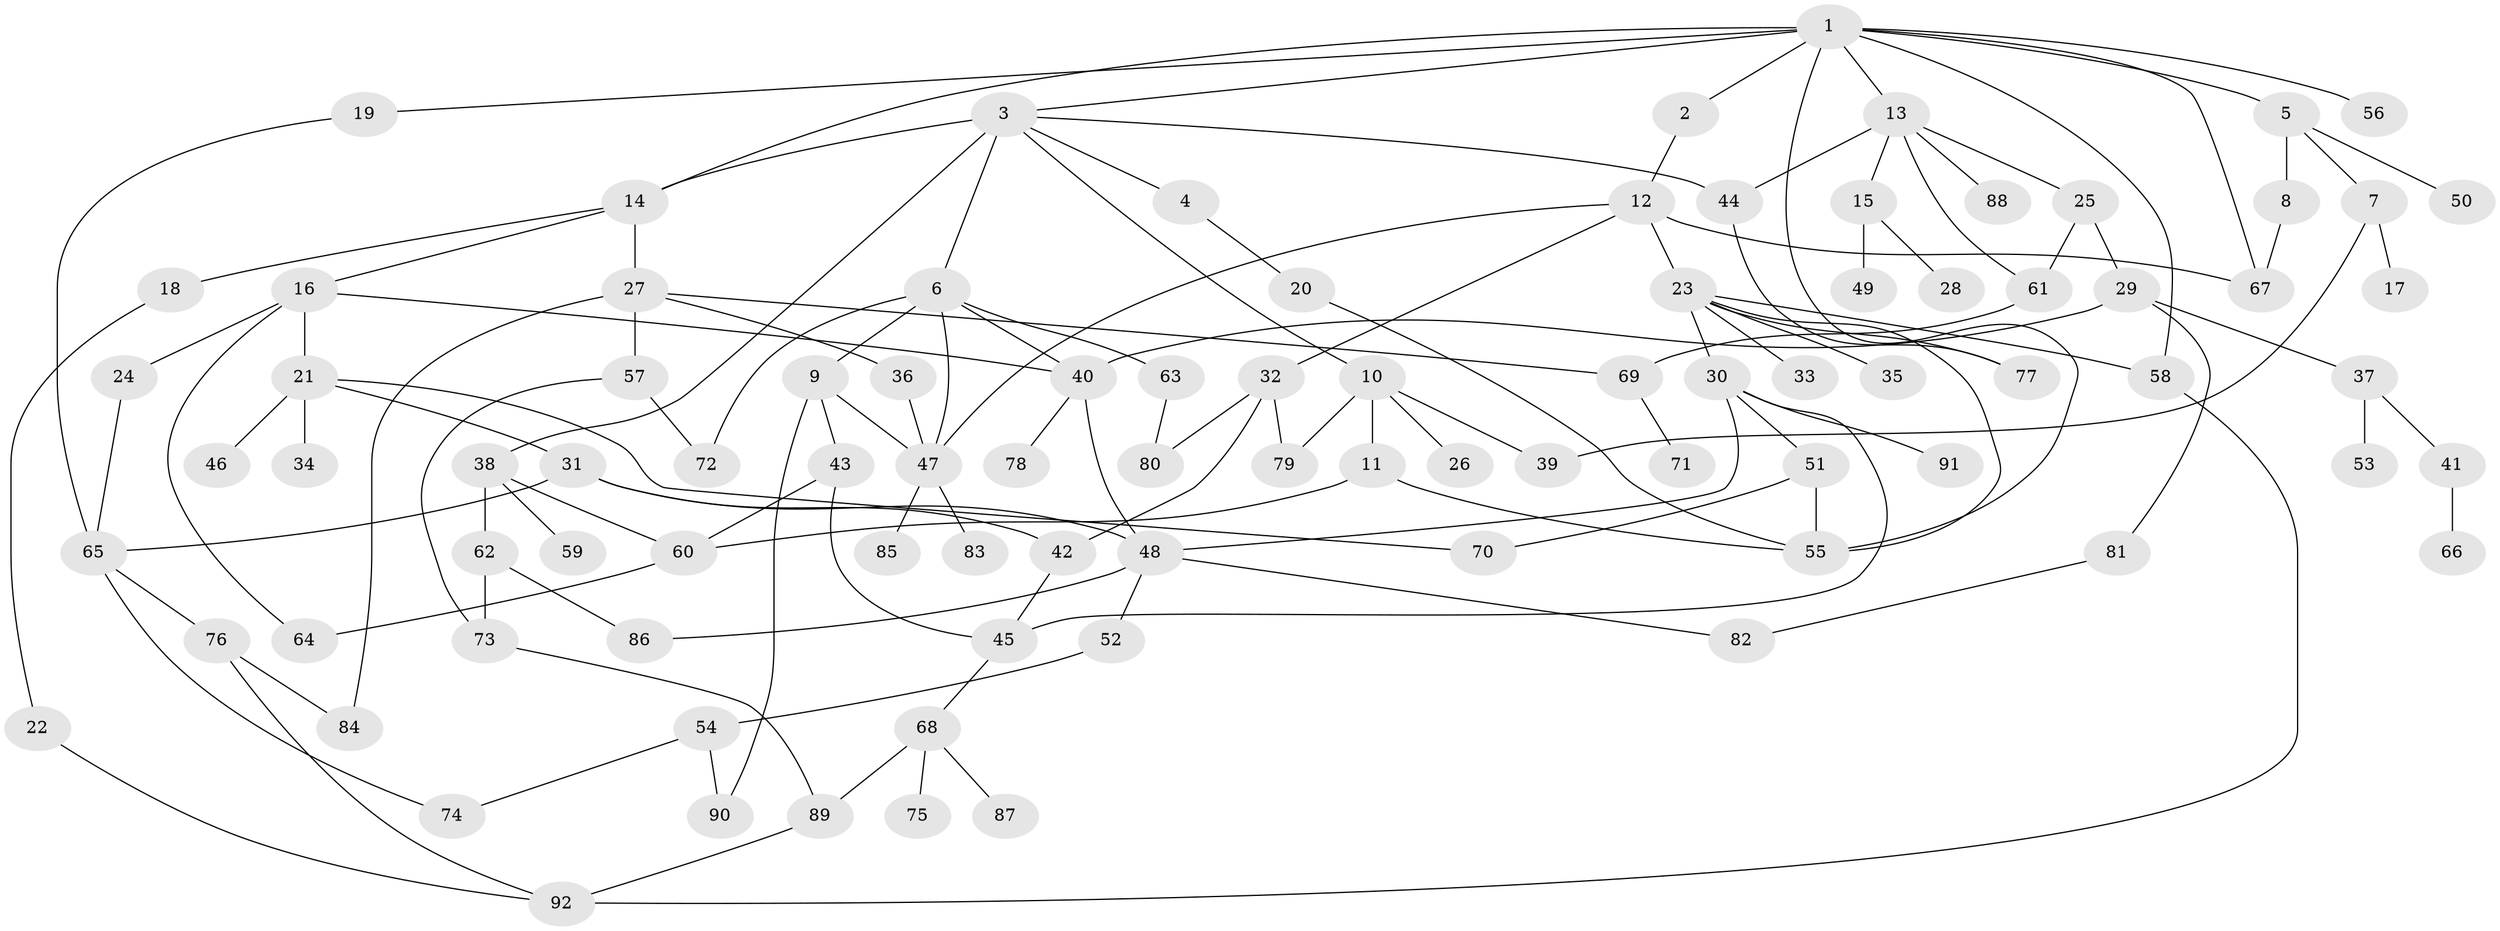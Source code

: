 // coarse degree distribution, {12: 0.017543859649122806, 2: 0.19298245614035087, 8: 0.017543859649122806, 3: 0.19298245614035087, 9: 0.017543859649122806, 4: 0.12280701754385964, 5: 0.14035087719298245, 6: 0.05263157894736842, 1: 0.22807017543859648, 7: 0.017543859649122806}
// Generated by graph-tools (version 1.1) at 2025/51/02/27/25 19:51:41]
// undirected, 92 vertices, 133 edges
graph export_dot {
graph [start="1"]
  node [color=gray90,style=filled];
  1;
  2;
  3;
  4;
  5;
  6;
  7;
  8;
  9;
  10;
  11;
  12;
  13;
  14;
  15;
  16;
  17;
  18;
  19;
  20;
  21;
  22;
  23;
  24;
  25;
  26;
  27;
  28;
  29;
  30;
  31;
  32;
  33;
  34;
  35;
  36;
  37;
  38;
  39;
  40;
  41;
  42;
  43;
  44;
  45;
  46;
  47;
  48;
  49;
  50;
  51;
  52;
  53;
  54;
  55;
  56;
  57;
  58;
  59;
  60;
  61;
  62;
  63;
  64;
  65;
  66;
  67;
  68;
  69;
  70;
  71;
  72;
  73;
  74;
  75;
  76;
  77;
  78;
  79;
  80;
  81;
  82;
  83;
  84;
  85;
  86;
  87;
  88;
  89;
  90;
  91;
  92;
  1 -- 2;
  1 -- 3;
  1 -- 5;
  1 -- 13;
  1 -- 14;
  1 -- 19;
  1 -- 56;
  1 -- 58;
  1 -- 55;
  1 -- 67;
  2 -- 12;
  3 -- 4;
  3 -- 6;
  3 -- 10;
  3 -- 38;
  3 -- 44;
  3 -- 14;
  4 -- 20;
  5 -- 7;
  5 -- 8;
  5 -- 50;
  6 -- 9;
  6 -- 63;
  6 -- 72;
  6 -- 40;
  6 -- 47;
  7 -- 17;
  7 -- 39;
  8 -- 67;
  9 -- 43;
  9 -- 90;
  9 -- 47;
  10 -- 11;
  10 -- 26;
  10 -- 39;
  10 -- 79;
  11 -- 55;
  11 -- 60;
  12 -- 23;
  12 -- 32;
  12 -- 67;
  12 -- 47;
  13 -- 15;
  13 -- 25;
  13 -- 61;
  13 -- 88;
  13 -- 44;
  14 -- 16;
  14 -- 18;
  14 -- 27;
  15 -- 28;
  15 -- 49;
  16 -- 21;
  16 -- 24;
  16 -- 64;
  16 -- 40;
  18 -- 22;
  19 -- 65;
  20 -- 55;
  21 -- 31;
  21 -- 34;
  21 -- 46;
  21 -- 70;
  22 -- 92;
  23 -- 30;
  23 -- 33;
  23 -- 35;
  23 -- 77;
  23 -- 55;
  23 -- 58;
  24 -- 65;
  25 -- 29;
  25 -- 61;
  27 -- 36;
  27 -- 57;
  27 -- 69;
  27 -- 84;
  29 -- 37;
  29 -- 40;
  29 -- 81;
  30 -- 51;
  30 -- 91;
  30 -- 45;
  30 -- 48;
  31 -- 48;
  31 -- 65;
  31 -- 42;
  32 -- 42;
  32 -- 79;
  32 -- 80;
  36 -- 47;
  37 -- 41;
  37 -- 53;
  38 -- 59;
  38 -- 62;
  38 -- 60;
  40 -- 78;
  40 -- 48;
  41 -- 66;
  42 -- 45;
  43 -- 60;
  43 -- 45;
  44 -- 77;
  45 -- 68;
  47 -- 83;
  47 -- 85;
  48 -- 52;
  48 -- 82;
  48 -- 86;
  51 -- 55;
  51 -- 70;
  52 -- 54;
  54 -- 90;
  54 -- 74;
  57 -- 73;
  57 -- 72;
  58 -- 92;
  60 -- 64;
  61 -- 69;
  62 -- 73;
  62 -- 86;
  63 -- 80;
  65 -- 74;
  65 -- 76;
  68 -- 75;
  68 -- 87;
  68 -- 89;
  69 -- 71;
  73 -- 89;
  76 -- 84;
  76 -- 92;
  81 -- 82;
  89 -- 92;
}
